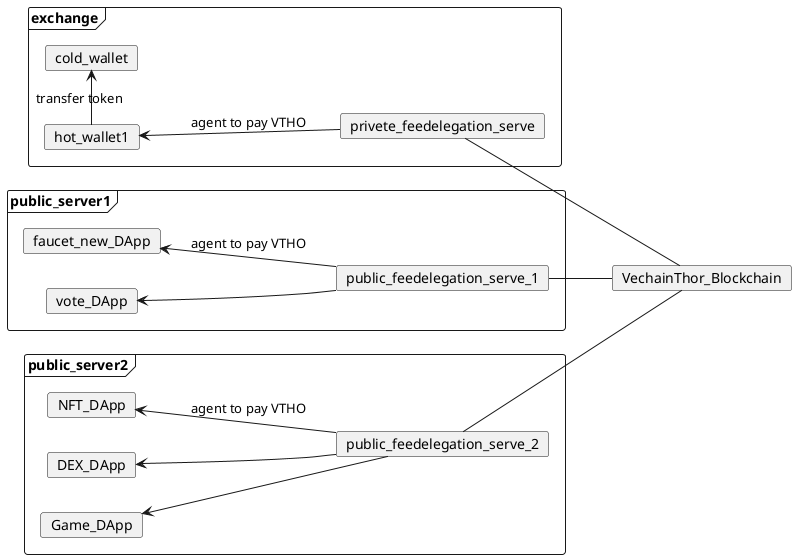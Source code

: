 @startuml
left to right direction
frame exchange{
card cold_wallet
card hot_wallet1
card privete_feedelegation_serve
}

frame public_server1{
    card faucet_new_DApp
    card vote_DApp
    card public_feedelegation_serve_1
}

frame public_server2{
    card NFT_DApp
    card DEX_DApp
    card Game_DApp
    card public_feedelegation_serve_2
}

card VechainThor_Blockchain as chain

hot_wallet1 -> cold_wallet:transfer token
hot_wallet1 <-- privete_feedelegation_serve:agent to pay VTHO
faucet_new_DApp <-- public_feedelegation_serve_1:agent to pay VTHO
vote_DApp <-- public_feedelegation_serve_1

NFT_DApp <-- public_feedelegation_serve_2:agent to pay VTHO
DEX_DApp <-- public_feedelegation_serve_2
Game_DApp <-- public_feedelegation_serve_2


privete_feedelegation_serve -- chain
public_feedelegation_serve_1 -- chain
public_feedelegation_serve_2 -- chain
@enduml